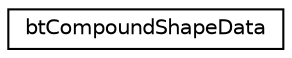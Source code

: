 digraph "Graphical Class Hierarchy"
{
  edge [fontname="Helvetica",fontsize="10",labelfontname="Helvetica",labelfontsize="10"];
  node [fontname="Helvetica",fontsize="10",shape=record];
  rankdir="LR";
  Node1 [label="btCompoundShapeData",height=0.2,width=0.4,color="black", fillcolor="white", style="filled",URL="$structbt_compound_shape_data.html",tooltip="do not change those serialization structures, it requires an updated sBulletDNAstr/sBulletDNAstr64 ..."];
}
